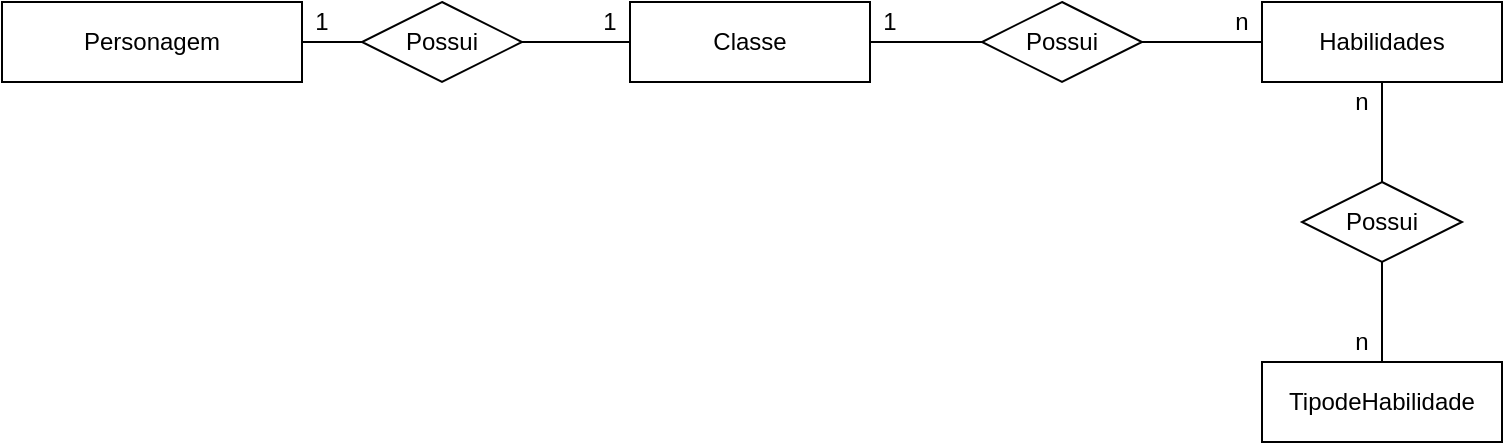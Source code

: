 <mxfile version="14.9.6" type="device" pages="2"><diagram id="ae9mgJ6aZ0QgBuo97MfK" name="Page-1"><mxGraphModel dx="782" dy="450" grid="1" gridSize="10" guides="1" tooltips="1" connect="1" arrows="1" fold="1" page="1" pageScale="1" pageWidth="827" pageHeight="1169" math="0" shadow="0"><root><mxCell id="0"/><mxCell id="1" parent="0"/><mxCell id="DjMPuA-Hs_nCOT_EhASu-4" value="" style="edgeStyle=orthogonalEdgeStyle;rounded=0;orthogonalLoop=1;jettySize=auto;html=1;endArrow=none;endFill=0;" parent="1" source="DjMPuA-Hs_nCOT_EhASu-1" target="DjMPuA-Hs_nCOT_EhASu-3" edge="1"><mxGeometry relative="1" as="geometry"/></mxCell><mxCell id="DjMPuA-Hs_nCOT_EhASu-1" value="Personagem" style="rounded=0;whiteSpace=wrap;html=1;" parent="1" vertex="1"><mxGeometry x="40" y="60" width="150" height="40" as="geometry"/></mxCell><mxCell id="DjMPuA-Hs_nCOT_EhASu-7" value="" style="edgeStyle=orthogonalEdgeStyle;rounded=0;orthogonalLoop=1;jettySize=auto;html=1;endArrow=none;endFill=0;" parent="1" source="DjMPuA-Hs_nCOT_EhASu-3" target="DjMPuA-Hs_nCOT_EhASu-6" edge="1"><mxGeometry relative="1" as="geometry"/></mxCell><mxCell id="DjMPuA-Hs_nCOT_EhASu-3" value="Possui" style="rhombus;whiteSpace=wrap;html=1;" parent="1" vertex="1"><mxGeometry x="220" y="60" width="80" height="40" as="geometry"/></mxCell><mxCell id="DjMPuA-Hs_nCOT_EhASu-13" value="" style="edgeStyle=orthogonalEdgeStyle;rounded=0;orthogonalLoop=1;jettySize=auto;html=1;endArrow=none;endFill=0;" parent="1" source="DjMPuA-Hs_nCOT_EhASu-6" target="DjMPuA-Hs_nCOT_EhASu-11" edge="1"><mxGeometry relative="1" as="geometry"/></mxCell><mxCell id="DjMPuA-Hs_nCOT_EhASu-6" value="Classe" style="rounded=0;whiteSpace=wrap;html=1;" parent="1" vertex="1"><mxGeometry x="354" y="60" width="120" height="40" as="geometry"/></mxCell><mxCell id="DjMPuA-Hs_nCOT_EhASu-8" value="1" style="text;html=1;strokeColor=none;fillColor=none;align=center;verticalAlign=middle;whiteSpace=wrap;rounded=0;" parent="1" vertex="1"><mxGeometry x="190" y="60" width="20" height="20" as="geometry"/></mxCell><mxCell id="DjMPuA-Hs_nCOT_EhASu-10" value="1" style="text;html=1;strokeColor=none;fillColor=none;align=center;verticalAlign=middle;whiteSpace=wrap;rounded=0;" parent="1" vertex="1"><mxGeometry x="334" y="60" width="20" height="20" as="geometry"/></mxCell><mxCell id="DjMPuA-Hs_nCOT_EhASu-14" value="" style="edgeStyle=orthogonalEdgeStyle;rounded=0;orthogonalLoop=1;jettySize=auto;html=1;endArrow=none;endFill=0;" parent="1" source="DjMPuA-Hs_nCOT_EhASu-11" target="DjMPuA-Hs_nCOT_EhASu-12" edge="1"><mxGeometry relative="1" as="geometry"/></mxCell><mxCell id="DjMPuA-Hs_nCOT_EhASu-11" value="Possui" style="rhombus;whiteSpace=wrap;html=1;" parent="1" vertex="1"><mxGeometry x="530" y="60" width="80" height="40" as="geometry"/></mxCell><mxCell id="DjMPuA-Hs_nCOT_EhASu-19" value="" style="edgeStyle=orthogonalEdgeStyle;rounded=0;orthogonalLoop=1;jettySize=auto;html=1;endArrow=none;endFill=0;" parent="1" source="DjMPuA-Hs_nCOT_EhASu-12" target="DjMPuA-Hs_nCOT_EhASu-17" edge="1"><mxGeometry relative="1" as="geometry"/></mxCell><mxCell id="DjMPuA-Hs_nCOT_EhASu-12" value="Habilidades" style="rounded=0;whiteSpace=wrap;html=1;" parent="1" vertex="1"><mxGeometry x="670" y="60" width="120" height="40" as="geometry"/></mxCell><mxCell id="DjMPuA-Hs_nCOT_EhASu-15" value="1" style="text;html=1;strokeColor=none;fillColor=none;align=center;verticalAlign=middle;whiteSpace=wrap;rounded=0;" parent="1" vertex="1"><mxGeometry x="474" y="60" width="20" height="20" as="geometry"/></mxCell><mxCell id="DjMPuA-Hs_nCOT_EhASu-16" value="n" style="text;html=1;strokeColor=none;fillColor=none;align=center;verticalAlign=middle;whiteSpace=wrap;rounded=0;" parent="1" vertex="1"><mxGeometry x="650" y="60" width="20" height="20" as="geometry"/></mxCell><mxCell id="DjMPuA-Hs_nCOT_EhASu-20" value="" style="edgeStyle=orthogonalEdgeStyle;rounded=0;orthogonalLoop=1;jettySize=auto;html=1;endArrow=none;endFill=0;" parent="1" source="DjMPuA-Hs_nCOT_EhASu-17" target="DjMPuA-Hs_nCOT_EhASu-18" edge="1"><mxGeometry relative="1" as="geometry"/></mxCell><mxCell id="DjMPuA-Hs_nCOT_EhASu-17" value="Possui" style="rhombus;whiteSpace=wrap;html=1;" parent="1" vertex="1"><mxGeometry x="690" y="150" width="80" height="40" as="geometry"/></mxCell><mxCell id="DjMPuA-Hs_nCOT_EhASu-18" value="TipodeHabilidade" style="rounded=0;whiteSpace=wrap;html=1;" parent="1" vertex="1"><mxGeometry x="670" y="240" width="120" height="40" as="geometry"/></mxCell><mxCell id="DjMPuA-Hs_nCOT_EhASu-21" value="n" style="text;html=1;strokeColor=none;fillColor=none;align=center;verticalAlign=middle;whiteSpace=wrap;rounded=0;" parent="1" vertex="1"><mxGeometry x="710" y="100" width="20" height="20" as="geometry"/></mxCell><mxCell id="DjMPuA-Hs_nCOT_EhASu-22" value="n" style="text;html=1;strokeColor=none;fillColor=none;align=center;verticalAlign=middle;whiteSpace=wrap;rounded=0;" parent="1" vertex="1"><mxGeometry x="710" y="220" width="20" height="20" as="geometry"/></mxCell></root></mxGraphModel></diagram><diagram id="nWqdGxTGsFZZJjfKucqW" name="Page-2"><mxGraphModel dx="782" dy="450" grid="1" gridSize="10" guides="1" tooltips="1" connect="1" arrows="1" fold="1" page="1" pageScale="1" pageWidth="827" pageHeight="1169" math="0" shadow="0"><root><mxCell id="Ilu_vwGtfHwSqKXpVUUx-0"/><mxCell id="Ilu_vwGtfHwSqKXpVUUx-1" parent="Ilu_vwGtfHwSqKXpVUUx-0"/><mxCell id="Ilu_vwGtfHwSqKXpVUUx-2" value="Classe" style="shape=table;startSize=30;container=1;collapsible=1;childLayout=tableLayout;fixedRows=1;rowLines=0;fontStyle=1;align=center;resizeLast=1;" parent="Ilu_vwGtfHwSqKXpVUUx-1" vertex="1"><mxGeometry x="300" y="130" width="180" height="100" as="geometry"/></mxCell><mxCell id="Ilu_vwGtfHwSqKXpVUUx-3" value="" style="shape=partialRectangle;collapsible=0;dropTarget=0;pointerEvents=0;fillColor=none;top=0;left=0;bottom=1;right=0;points=[[0,0.5],[1,0.5]];portConstraint=eastwest;" parent="Ilu_vwGtfHwSqKXpVUUx-2" vertex="1"><mxGeometry y="30" width="180" height="30" as="geometry"/></mxCell><mxCell id="Ilu_vwGtfHwSqKXpVUUx-4" value="PK" style="shape=partialRectangle;connectable=0;fillColor=none;top=0;left=0;bottom=0;right=0;fontStyle=1;overflow=hidden;" parent="Ilu_vwGtfHwSqKXpVUUx-3" vertex="1"><mxGeometry width="30" height="30" as="geometry"/></mxCell><mxCell id="Ilu_vwGtfHwSqKXpVUUx-5" value="IDclasse" style="shape=partialRectangle;connectable=0;fillColor=none;top=0;left=0;bottom=0;right=0;align=left;spacingLeft=6;fontStyle=5;overflow=hidden;" parent="Ilu_vwGtfHwSqKXpVUUx-3" vertex="1"><mxGeometry x="30" width="150" height="30" as="geometry"/></mxCell><mxCell id="Ilu_vwGtfHwSqKXpVUUx-6" value="" style="shape=partialRectangle;collapsible=0;dropTarget=0;pointerEvents=0;fillColor=none;top=0;left=0;bottom=0;right=0;points=[[0,0.5],[1,0.5]];portConstraint=eastwest;" parent="Ilu_vwGtfHwSqKXpVUUx-2" vertex="1"><mxGeometry y="60" width="180" height="30" as="geometry"/></mxCell><mxCell id="Ilu_vwGtfHwSqKXpVUUx-7" value="" style="shape=partialRectangle;connectable=0;fillColor=none;top=0;left=0;bottom=0;right=0;editable=1;overflow=hidden;" parent="Ilu_vwGtfHwSqKXpVUUx-6" vertex="1"><mxGeometry width="30" height="30" as="geometry"/></mxCell><mxCell id="Ilu_vwGtfHwSqKXpVUUx-8" value="NomeClasse" style="shape=partialRectangle;connectable=0;fillColor=none;top=0;left=0;bottom=0;right=0;align=left;spacingLeft=6;overflow=hidden;" parent="Ilu_vwGtfHwSqKXpVUUx-6" vertex="1"><mxGeometry x="30" width="150" height="30" as="geometry"/></mxCell><mxCell id="Ilu_vwGtfHwSqKXpVUUx-15" value="Personagem" style="shape=table;startSize=30;container=1;collapsible=1;childLayout=tableLayout;fixedRows=1;rowLines=0;fontStyle=1;align=center;resizeLast=1;" parent="Ilu_vwGtfHwSqKXpVUUx-1" vertex="1"><mxGeometry x="50" y="100" width="180" height="280" as="geometry"/></mxCell><mxCell id="msml-u5ZPXDbsC8tI2rR-0" style="edgeStyle=orthogonalEdgeStyle;rounded=0;orthogonalLoop=1;jettySize=auto;html=1;exitX=1;exitY=0.5;exitDx=0;exitDy=0;entryX=1;entryY=0.5;entryDx=0;entryDy=0;endArrow=none;endFill=0;" edge="1" parent="Ilu_vwGtfHwSqKXpVUUx-15" source="Ilu_vwGtfHwSqKXpVUUx-16" target="Ilu_vwGtfHwSqKXpVUUx-19"><mxGeometry relative="1" as="geometry"/></mxCell><mxCell id="Ilu_vwGtfHwSqKXpVUUx-16" value="" style="shape=partialRectangle;collapsible=0;dropTarget=0;pointerEvents=0;fillColor=none;top=0;left=0;bottom=0;right=0;points=[[0,0.5],[1,0.5]];portConstraint=eastwest;" parent="Ilu_vwGtfHwSqKXpVUUx-15" vertex="1"><mxGeometry y="30" width="180" height="30" as="geometry"/></mxCell><mxCell id="Ilu_vwGtfHwSqKXpVUUx-17" value="PK" style="shape=partialRectangle;connectable=0;fillColor=none;top=0;left=0;bottom=0;right=0;fontStyle=1;overflow=hidden;" parent="Ilu_vwGtfHwSqKXpVUUx-16" vertex="1"><mxGeometry width="60" height="30" as="geometry"/></mxCell><mxCell id="Ilu_vwGtfHwSqKXpVUUx-18" value="IDpersonagem" style="shape=partialRectangle;connectable=0;fillColor=none;top=0;left=0;bottom=0;right=0;align=left;spacingLeft=6;fontStyle=5;overflow=hidden;" parent="Ilu_vwGtfHwSqKXpVUUx-16" vertex="1"><mxGeometry x="60" width="120" height="30" as="geometry"/></mxCell><mxCell id="Ilu_vwGtfHwSqKXpVUUx-19" value="" style="shape=partialRectangle;collapsible=0;dropTarget=0;pointerEvents=0;fillColor=none;top=0;left=0;bottom=1;right=0;points=[[0,0.5],[1,0.5]];portConstraint=eastwest;" parent="Ilu_vwGtfHwSqKXpVUUx-15" vertex="1"><mxGeometry y="60" width="180" height="30" as="geometry"/></mxCell><mxCell id="Ilu_vwGtfHwSqKXpVUUx-20" value="FK" style="shape=partialRectangle;connectable=0;fillColor=none;top=0;left=0;bottom=0;right=0;fontStyle=1;overflow=hidden;" parent="Ilu_vwGtfHwSqKXpVUUx-19" vertex="1"><mxGeometry width="60" height="30" as="geometry"/></mxCell><mxCell id="Ilu_vwGtfHwSqKXpVUUx-21" value="IDclasse" style="shape=partialRectangle;connectable=0;fillColor=none;top=0;left=0;bottom=0;right=0;align=left;spacingLeft=6;fontStyle=5;overflow=hidden;" parent="Ilu_vwGtfHwSqKXpVUUx-19" vertex="1"><mxGeometry x="60" width="120" height="30" as="geometry"/></mxCell><mxCell id="Ilu_vwGtfHwSqKXpVUUx-22" value="" style="shape=partialRectangle;collapsible=0;dropTarget=0;pointerEvents=0;fillColor=none;top=0;left=0;bottom=0;right=0;points=[[0,0.5],[1,0.5]];portConstraint=eastwest;" parent="Ilu_vwGtfHwSqKXpVUUx-15" vertex="1"><mxGeometry y="90" width="180" height="30" as="geometry"/></mxCell><mxCell id="Ilu_vwGtfHwSqKXpVUUx-23" value="" style="shape=partialRectangle;connectable=0;fillColor=none;top=0;left=0;bottom=0;right=0;editable=1;overflow=hidden;" parent="Ilu_vwGtfHwSqKXpVUUx-22" vertex="1"><mxGeometry width="60" height="30" as="geometry"/></mxCell><mxCell id="Ilu_vwGtfHwSqKXpVUUx-24" value="Nome" style="shape=partialRectangle;connectable=0;fillColor=none;top=0;left=0;bottom=0;right=0;align=left;spacingLeft=6;overflow=hidden;" parent="Ilu_vwGtfHwSqKXpVUUx-22" vertex="1"><mxGeometry x="60" width="120" height="30" as="geometry"/></mxCell><mxCell id="Ilu_vwGtfHwSqKXpVUUx-25" value="" style="shape=partialRectangle;collapsible=0;dropTarget=0;pointerEvents=0;fillColor=none;top=0;left=0;bottom=0;right=0;points=[[0,0.5],[1,0.5]];portConstraint=eastwest;" parent="Ilu_vwGtfHwSqKXpVUUx-15" vertex="1"><mxGeometry y="120" width="180" height="30" as="geometry"/></mxCell><mxCell id="Ilu_vwGtfHwSqKXpVUUx-26" value="" style="shape=partialRectangle;connectable=0;fillColor=none;top=0;left=0;bottom=0;right=0;editable=1;overflow=hidden;" parent="Ilu_vwGtfHwSqKXpVUUx-25" vertex="1"><mxGeometry width="60" height="30" as="geometry"/></mxCell><mxCell id="Ilu_vwGtfHwSqKXpVUUx-27" value="MaximoVida" style="shape=partialRectangle;connectable=0;fillColor=none;top=0;left=0;bottom=0;right=0;align=left;spacingLeft=6;overflow=hidden;" parent="Ilu_vwGtfHwSqKXpVUUx-25" vertex="1"><mxGeometry x="60" width="120" height="30" as="geometry"/></mxCell><mxCell id="EtKHXMiQwQ6aa85vyofY-1" value="" style="shape=partialRectangle;collapsible=0;dropTarget=0;pointerEvents=0;fillColor=none;top=0;left=0;bottom=0;right=0;points=[[0,0.5],[1,0.5]];portConstraint=eastwest;" vertex="1" parent="Ilu_vwGtfHwSqKXpVUUx-15"><mxGeometry y="150" width="180" height="30" as="geometry"/></mxCell><mxCell id="EtKHXMiQwQ6aa85vyofY-2" value="" style="shape=partialRectangle;connectable=0;fillColor=none;top=0;left=0;bottom=0;right=0;editable=1;overflow=hidden;" vertex="1" parent="EtKHXMiQwQ6aa85vyofY-1"><mxGeometry width="60" height="30" as="geometry"/></mxCell><mxCell id="EtKHXMiQwQ6aa85vyofY-3" value="MaximoMana" style="shape=partialRectangle;connectable=0;fillColor=none;top=0;left=0;bottom=0;right=0;align=left;spacingLeft=6;overflow=hidden;" vertex="1" parent="EtKHXMiQwQ6aa85vyofY-1"><mxGeometry x="60" width="120" height="30" as="geometry"/></mxCell><mxCell id="EtKHXMiQwQ6aa85vyofY-5" value="" style="shape=partialRectangle;collapsible=0;dropTarget=0;pointerEvents=0;fillColor=none;top=0;left=0;bottom=0;right=0;points=[[0,0.5],[1,0.5]];portConstraint=eastwest;" vertex="1" parent="Ilu_vwGtfHwSqKXpVUUx-15"><mxGeometry y="180" width="180" height="30" as="geometry"/></mxCell><mxCell id="EtKHXMiQwQ6aa85vyofY-6" value="" style="shape=partialRectangle;connectable=0;fillColor=none;top=0;left=0;bottom=0;right=0;editable=1;overflow=hidden;" vertex="1" parent="EtKHXMiQwQ6aa85vyofY-5"><mxGeometry width="60" height="30" as="geometry"/></mxCell><mxCell id="EtKHXMiQwQ6aa85vyofY-7" value="DataAtualização" style="shape=partialRectangle;connectable=0;fillColor=none;top=0;left=0;bottom=0;right=0;align=left;spacingLeft=6;overflow=hidden;" vertex="1" parent="EtKHXMiQwQ6aa85vyofY-5"><mxGeometry x="60" width="120" height="30" as="geometry"/></mxCell><mxCell id="EtKHXMiQwQ6aa85vyofY-13" value="" style="shape=partialRectangle;collapsible=0;dropTarget=0;pointerEvents=0;fillColor=none;top=0;left=0;bottom=0;right=0;points=[[0,0.5],[1,0.5]];portConstraint=eastwest;" vertex="1" parent="Ilu_vwGtfHwSqKXpVUUx-15"><mxGeometry y="210" width="180" height="30" as="geometry"/></mxCell><mxCell id="EtKHXMiQwQ6aa85vyofY-14" value="" style="shape=partialRectangle;connectable=0;fillColor=none;top=0;left=0;bottom=0;right=0;editable=1;overflow=hidden;" vertex="1" parent="EtKHXMiQwQ6aa85vyofY-13"><mxGeometry width="60" height="30" as="geometry"/></mxCell><mxCell id="EtKHXMiQwQ6aa85vyofY-15" value="DataCriação" style="shape=partialRectangle;connectable=0;fillColor=none;top=0;left=0;bottom=0;right=0;align=left;spacingLeft=6;overflow=hidden;" vertex="1" parent="EtKHXMiQwQ6aa85vyofY-13"><mxGeometry x="60" width="120" height="30" as="geometry"/></mxCell><mxCell id="EtKHXMiQwQ6aa85vyofY-29" value="Habilidade" style="shape=table;startSize=30;container=1;collapsible=1;childLayout=tableLayout;fixedRows=1;rowLines=0;fontStyle=1;align=center;resizeLast=1;" vertex="1" parent="Ilu_vwGtfHwSqKXpVUUx-1"><mxGeometry x="580" y="250" width="180" height="130" as="geometry"/></mxCell><mxCell id="EtKHXMiQwQ6aa85vyofY-30" value="" style="shape=partialRectangle;collapsible=0;dropTarget=0;pointerEvents=0;fillColor=none;top=0;left=0;bottom=0;right=0;points=[[0,0.5],[1,0.5]];portConstraint=eastwest;" vertex="1" parent="EtKHXMiQwQ6aa85vyofY-29"><mxGeometry y="30" width="180" height="30" as="geometry"/></mxCell><mxCell id="EtKHXMiQwQ6aa85vyofY-31" value="PK" style="shape=partialRectangle;connectable=0;fillColor=none;top=0;left=0;bottom=0;right=0;fontStyle=1;overflow=hidden;" vertex="1" parent="EtKHXMiQwQ6aa85vyofY-30"><mxGeometry width="60" height="30" as="geometry"/></mxCell><mxCell id="EtKHXMiQwQ6aa85vyofY-32" value="IDhabilidade" style="shape=partialRectangle;connectable=0;fillColor=none;top=0;left=0;bottom=0;right=0;align=left;spacingLeft=6;fontStyle=5;overflow=hidden;" vertex="1" parent="EtKHXMiQwQ6aa85vyofY-30"><mxGeometry x="60" width="120" height="30" as="geometry"/></mxCell><mxCell id="EtKHXMiQwQ6aa85vyofY-33" value="" style="shape=partialRectangle;collapsible=0;dropTarget=0;pointerEvents=0;fillColor=none;top=0;left=0;bottom=1;right=0;points=[[0,0.5],[1,0.5]];portConstraint=eastwest;" vertex="1" parent="EtKHXMiQwQ6aa85vyofY-29"><mxGeometry y="60" width="180" height="30" as="geometry"/></mxCell><mxCell id="EtKHXMiQwQ6aa85vyofY-34" value="FK" style="shape=partialRectangle;connectable=0;fillColor=none;top=0;left=0;bottom=0;right=0;fontStyle=1;overflow=hidden;" vertex="1" parent="EtKHXMiQwQ6aa85vyofY-33"><mxGeometry width="60" height="30" as="geometry"/></mxCell><mxCell id="EtKHXMiQwQ6aa85vyofY-35" value="IDclasse" style="shape=partialRectangle;connectable=0;fillColor=none;top=0;left=0;bottom=0;right=0;align=left;spacingLeft=6;fontStyle=5;overflow=hidden;" vertex="1" parent="EtKHXMiQwQ6aa85vyofY-33"><mxGeometry x="60" width="120" height="30" as="geometry"/></mxCell><mxCell id="EtKHXMiQwQ6aa85vyofY-36" value="" style="shape=partialRectangle;collapsible=0;dropTarget=0;pointerEvents=0;fillColor=none;top=0;left=0;bottom=0;right=0;points=[[0,0.5],[1,0.5]];portConstraint=eastwest;" vertex="1" parent="EtKHXMiQwQ6aa85vyofY-29"><mxGeometry y="90" width="180" height="30" as="geometry"/></mxCell><mxCell id="EtKHXMiQwQ6aa85vyofY-37" value="" style="shape=partialRectangle;connectable=0;fillColor=none;top=0;left=0;bottom=0;right=0;editable=1;overflow=hidden;" vertex="1" parent="EtKHXMiQwQ6aa85vyofY-36"><mxGeometry width="60" height="30" as="geometry"/></mxCell><mxCell id="EtKHXMiQwQ6aa85vyofY-38" value="NomeHabilidade" style="shape=partialRectangle;connectable=0;fillColor=none;top=0;left=0;bottom=0;right=0;align=left;spacingLeft=6;overflow=hidden;" vertex="1" parent="EtKHXMiQwQ6aa85vyofY-36"><mxGeometry x="60" width="120" height="30" as="geometry"/></mxCell><mxCell id="EtKHXMiQwQ6aa85vyofY-42" value="Tipo_Habilidade" style="shape=table;startSize=30;container=1;collapsible=1;childLayout=tableLayout;fixedRows=1;rowLines=0;fontStyle=1;align=center;resizeLast=1;" vertex="1" parent="Ilu_vwGtfHwSqKXpVUUx-1"><mxGeometry x="580" y="50" width="180" height="130" as="geometry"/></mxCell><mxCell id="EtKHXMiQwQ6aa85vyofY-43" value="" style="shape=partialRectangle;collapsible=0;dropTarget=0;pointerEvents=0;fillColor=none;top=0;left=0;bottom=0;right=0;points=[[0,0.5],[1,0.5]];portConstraint=eastwest;" vertex="1" parent="EtKHXMiQwQ6aa85vyofY-42"><mxGeometry y="30" width="180" height="30" as="geometry"/></mxCell><mxCell id="EtKHXMiQwQ6aa85vyofY-44" value="PK" style="shape=partialRectangle;connectable=0;fillColor=none;top=0;left=0;bottom=0;right=0;fontStyle=1;overflow=hidden;" vertex="1" parent="EtKHXMiQwQ6aa85vyofY-43"><mxGeometry width="60" height="30" as="geometry"/></mxCell><mxCell id="EtKHXMiQwQ6aa85vyofY-45" value="IDtipoHabilidade" style="shape=partialRectangle;connectable=0;fillColor=none;top=0;left=0;bottom=0;right=0;align=left;spacingLeft=6;fontStyle=5;overflow=hidden;" vertex="1" parent="EtKHXMiQwQ6aa85vyofY-43"><mxGeometry x="60" width="120" height="30" as="geometry"/></mxCell><mxCell id="EtKHXMiQwQ6aa85vyofY-46" value="" style="shape=partialRectangle;collapsible=0;dropTarget=0;pointerEvents=0;fillColor=none;top=0;left=0;bottom=1;right=0;points=[[0,0.5],[1,0.5]];portConstraint=eastwest;" vertex="1" parent="EtKHXMiQwQ6aa85vyofY-42"><mxGeometry y="60" width="180" height="30" as="geometry"/></mxCell><mxCell id="EtKHXMiQwQ6aa85vyofY-47" value="FK" style="shape=partialRectangle;connectable=0;fillColor=none;top=0;left=0;bottom=0;right=0;fontStyle=1;overflow=hidden;" vertex="1" parent="EtKHXMiQwQ6aa85vyofY-46"><mxGeometry width="60" height="30" as="geometry"/></mxCell><mxCell id="EtKHXMiQwQ6aa85vyofY-48" value="IDhabilidade" style="shape=partialRectangle;connectable=0;fillColor=none;top=0;left=0;bottom=0;right=0;align=left;spacingLeft=6;fontStyle=5;overflow=hidden;" vertex="1" parent="EtKHXMiQwQ6aa85vyofY-46"><mxGeometry x="60" width="120" height="30" as="geometry"/></mxCell><mxCell id="EtKHXMiQwQ6aa85vyofY-49" value="" style="shape=partialRectangle;collapsible=0;dropTarget=0;pointerEvents=0;fillColor=none;top=0;left=0;bottom=0;right=0;points=[[0,0.5],[1,0.5]];portConstraint=eastwest;" vertex="1" parent="EtKHXMiQwQ6aa85vyofY-42"><mxGeometry y="90" width="180" height="30" as="geometry"/></mxCell><mxCell id="EtKHXMiQwQ6aa85vyofY-50" value="" style="shape=partialRectangle;connectable=0;fillColor=none;top=0;left=0;bottom=0;right=0;editable=1;overflow=hidden;" vertex="1" parent="EtKHXMiQwQ6aa85vyofY-49"><mxGeometry width="60" height="30" as="geometry"/></mxCell><mxCell id="EtKHXMiQwQ6aa85vyofY-51" value="TipoHabilidade" style="shape=partialRectangle;connectable=0;fillColor=none;top=0;left=0;bottom=0;right=0;align=left;spacingLeft=6;overflow=hidden;" vertex="1" parent="EtKHXMiQwQ6aa85vyofY-49"><mxGeometry x="60" width="120" height="30" as="geometry"/></mxCell><mxCell id="EtKHXMiQwQ6aa85vyofY-52" value="" style="edgeStyle=entityRelationEdgeStyle;fontSize=12;html=1;endArrow=none;endFill=0;entryX=0;entryY=0.5;entryDx=0;entryDy=0;exitX=1;exitY=0.5;exitDx=0;exitDy=0;" edge="1" parent="Ilu_vwGtfHwSqKXpVUUx-1" source="Ilu_vwGtfHwSqKXpVUUx-19" target="Ilu_vwGtfHwSqKXpVUUx-3"><mxGeometry width="100" height="100" relative="1" as="geometry"><mxPoint x="230" y="145" as="sourcePoint"/><mxPoint x="330" y="130" as="targetPoint"/></mxGeometry></mxCell><mxCell id="msml-u5ZPXDbsC8tI2rR-2" value="" style="edgeStyle=entityRelationEdgeStyle;fontSize=12;html=1;endArrow=none;exitX=1;exitY=0.5;exitDx=0;exitDy=0;entryX=0;entryY=0.5;entryDx=0;entryDy=0;endFill=0;" edge="1" parent="Ilu_vwGtfHwSqKXpVUUx-1" source="Ilu_vwGtfHwSqKXpVUUx-3" target="EtKHXMiQwQ6aa85vyofY-33"><mxGeometry width="100" height="100" relative="1" as="geometry"><mxPoint x="350" y="280" as="sourcePoint"/><mxPoint x="450" y="180" as="targetPoint"/></mxGeometry></mxCell><mxCell id="KmHFohxOFemIn4jWCWb4-0" value="" style="edgeStyle=entityRelationEdgeStyle;fontSize=12;html=1;endArrow=none;startArrow=ERmany;exitX=1;exitY=0.5;exitDx=0;exitDy=0;entryX=1;entryY=0.5;entryDx=0;entryDy=0;endFill=0;" edge="1" parent="Ilu_vwGtfHwSqKXpVUUx-1" source="EtKHXMiQwQ6aa85vyofY-30" target="EtKHXMiQwQ6aa85vyofY-46"><mxGeometry width="100" height="100" relative="1" as="geometry"><mxPoint x="350" y="280" as="sourcePoint"/><mxPoint x="450" y="180" as="targetPoint"/></mxGeometry></mxCell></root></mxGraphModel></diagram></mxfile>